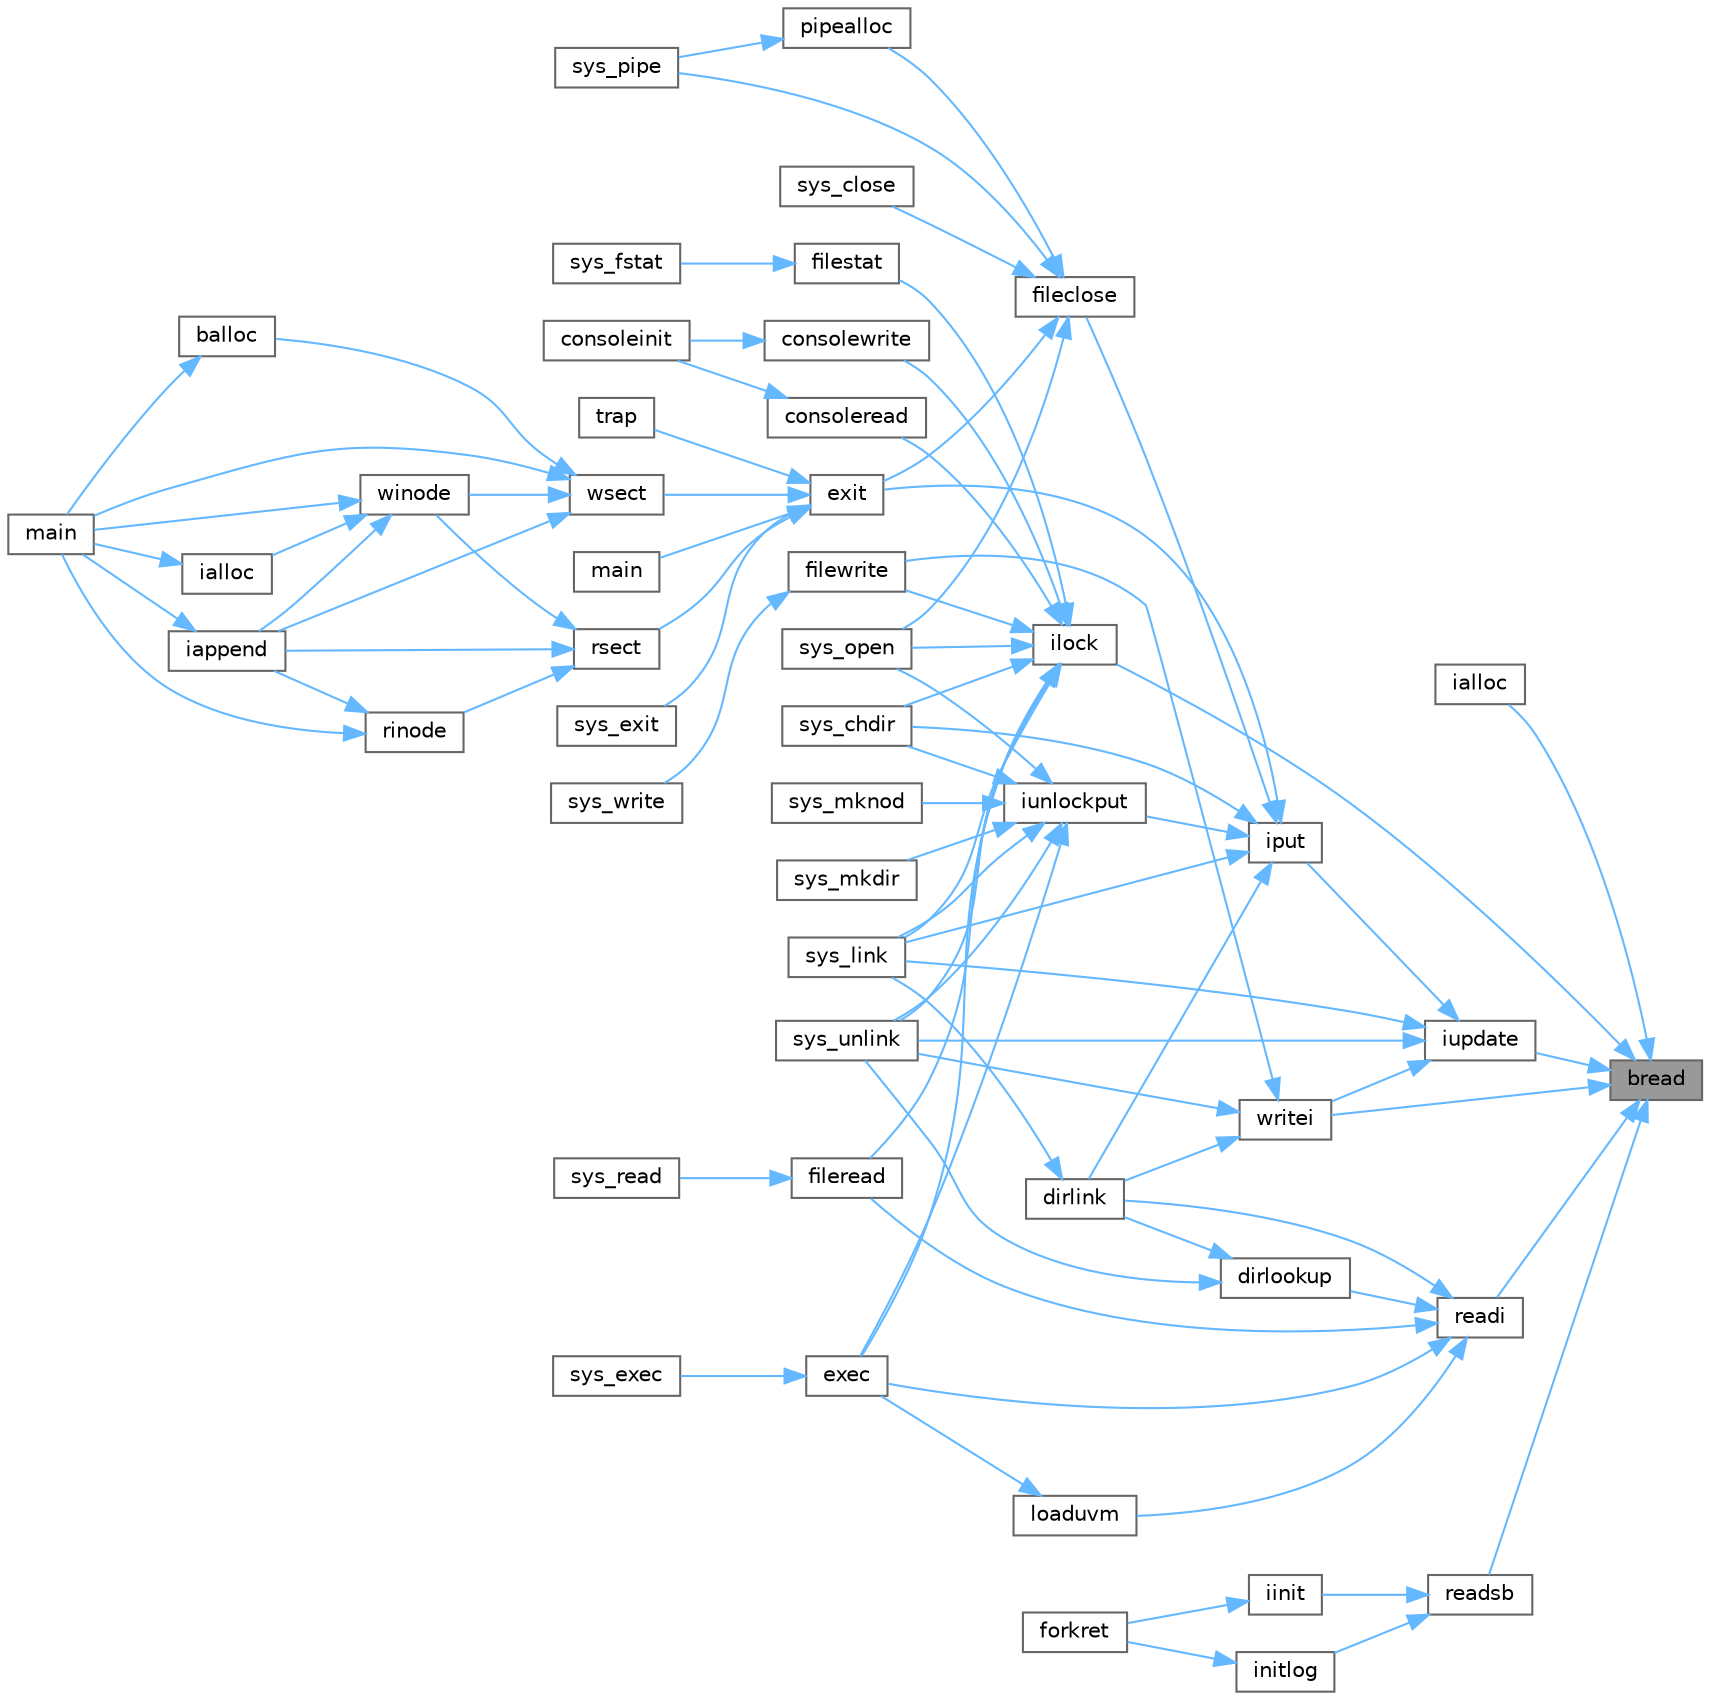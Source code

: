 digraph "bread"
{
 // LATEX_PDF_SIZE
  bgcolor="transparent";
  edge [fontname=Helvetica,fontsize=10,labelfontname=Helvetica,labelfontsize=10];
  node [fontname=Helvetica,fontsize=10,shape=box,height=0.2,width=0.4];
  rankdir="RL";
  Node1 [id="Node000001",label="bread",height=0.2,width=0.4,color="gray40", fillcolor="grey60", style="filled", fontcolor="black",tooltip=" "];
  Node1 -> Node2 [id="edge1_Node000001_Node000002",dir="back",color="steelblue1",style="solid",tooltip=" "];
  Node2 [id="Node000002",label="ialloc",height=0.2,width=0.4,color="grey40", fillcolor="white", style="filled",URL="$d2/d5a/fs_8c.html#af95049367381647bc9487af49724b869",tooltip=" "];
  Node1 -> Node3 [id="edge2_Node000001_Node000003",dir="back",color="steelblue1",style="solid",tooltip=" "];
  Node3 [id="Node000003",label="ilock",height=0.2,width=0.4,color="grey40", fillcolor="white", style="filled",URL="$d2/d5a/fs_8c.html#aed28187406d84a3aa71f10c6235a03ec",tooltip=" "];
  Node3 -> Node4 [id="edge3_Node000003_Node000004",dir="back",color="steelblue1",style="solid",tooltip=" "];
  Node4 [id="Node000004",label="consoleread",height=0.2,width=0.4,color="grey40", fillcolor="white", style="filled",URL="$d0/d56/console_8c.html#a28ac85a90987662e306ca8efbfe16074",tooltip=" "];
  Node4 -> Node5 [id="edge4_Node000004_Node000005",dir="back",color="steelblue1",style="solid",tooltip=" "];
  Node5 [id="Node000005",label="consoleinit",height=0.2,width=0.4,color="grey40", fillcolor="white", style="filled",URL="$d0/d56/console_8c.html#ab508ff0f4db26fe35cd25fa648f9ee75",tooltip=" "];
  Node3 -> Node6 [id="edge5_Node000003_Node000006",dir="back",color="steelblue1",style="solid",tooltip=" "];
  Node6 [id="Node000006",label="consolewrite",height=0.2,width=0.4,color="grey40", fillcolor="white", style="filled",URL="$d0/d56/console_8c.html#a6af7eb39268127d389792cec37785666",tooltip=" "];
  Node6 -> Node5 [id="edge6_Node000006_Node000005",dir="back",color="steelblue1",style="solid",tooltip=" "];
  Node3 -> Node7 [id="edge7_Node000003_Node000007",dir="back",color="steelblue1",style="solid",tooltip=" "];
  Node7 [id="Node000007",label="exec",height=0.2,width=0.4,color="grey40", fillcolor="white", style="filled",URL="$df/dc9/exec_8c.html#ace32454ed0d37834dcb1cb4f8b727e6e",tooltip=" "];
  Node7 -> Node8 [id="edge8_Node000007_Node000008",dir="back",color="steelblue1",style="solid",tooltip=" "];
  Node8 [id="Node000008",label="sys_exec",height=0.2,width=0.4,color="grey40", fillcolor="white", style="filled",URL="$d1/d14/sysfile_8c.html#aeaa813ddeb6a5fac3c45714c7351c526",tooltip=" "];
  Node3 -> Node9 [id="edge9_Node000003_Node000009",dir="back",color="steelblue1",style="solid",tooltip=" "];
  Node9 [id="Node000009",label="fileread",height=0.2,width=0.4,color="grey40", fillcolor="white", style="filled",URL="$d6/d13/file_8c.html#a1dc8c87c7e48bdaaf98e9c7047928f29",tooltip=" "];
  Node9 -> Node10 [id="edge10_Node000009_Node000010",dir="back",color="steelblue1",style="solid",tooltip=" "];
  Node10 [id="Node000010",label="sys_read",height=0.2,width=0.4,color="grey40", fillcolor="white", style="filled",URL="$d1/d14/sysfile_8c.html#a54bf714d9e898cbdcbc061b280bbfae0",tooltip=" "];
  Node3 -> Node11 [id="edge11_Node000003_Node000011",dir="back",color="steelblue1",style="solid",tooltip=" "];
  Node11 [id="Node000011",label="filestat",height=0.2,width=0.4,color="grey40", fillcolor="white", style="filled",URL="$d6/d13/file_8c.html#afff8e849fa54dea2a5a27dbb97474607",tooltip=" "];
  Node11 -> Node12 [id="edge12_Node000011_Node000012",dir="back",color="steelblue1",style="solid",tooltip=" "];
  Node12 [id="Node000012",label="sys_fstat",height=0.2,width=0.4,color="grey40", fillcolor="white", style="filled",URL="$d1/d14/sysfile_8c.html#ac243c8f20f5fb2e3e257b5007af2c204",tooltip=" "];
  Node3 -> Node13 [id="edge13_Node000003_Node000013",dir="back",color="steelblue1",style="solid",tooltip=" "];
  Node13 [id="Node000013",label="filewrite",height=0.2,width=0.4,color="grey40", fillcolor="white", style="filled",URL="$d6/d13/file_8c.html#ab8de757a0a9f58dcc6511ea5e46ebb88",tooltip=" "];
  Node13 -> Node14 [id="edge14_Node000013_Node000014",dir="back",color="steelblue1",style="solid",tooltip=" "];
  Node14 [id="Node000014",label="sys_write",height=0.2,width=0.4,color="grey40", fillcolor="white", style="filled",URL="$d1/d14/sysfile_8c.html#a687d939a9e4792af15db96f2c2f34378",tooltip=" "];
  Node3 -> Node15 [id="edge15_Node000003_Node000015",dir="back",color="steelblue1",style="solid",tooltip=" "];
  Node15 [id="Node000015",label="sys_chdir",height=0.2,width=0.4,color="grey40", fillcolor="white", style="filled",URL="$d1/d14/sysfile_8c.html#ad1c5f8693cb35b9605fee09eebdda640",tooltip=" "];
  Node3 -> Node16 [id="edge16_Node000003_Node000016",dir="back",color="steelblue1",style="solid",tooltip=" "];
  Node16 [id="Node000016",label="sys_link",height=0.2,width=0.4,color="grey40", fillcolor="white", style="filled",URL="$d1/d14/sysfile_8c.html#a759600870314007ac558871239122fb7",tooltip=" "];
  Node3 -> Node17 [id="edge17_Node000003_Node000017",dir="back",color="steelblue1",style="solid",tooltip=" "];
  Node17 [id="Node000017",label="sys_open",height=0.2,width=0.4,color="grey40", fillcolor="white", style="filled",URL="$d1/d14/sysfile_8c.html#a74e45efc661ca17c068bc283b3842e6d",tooltip=" "];
  Node3 -> Node18 [id="edge18_Node000003_Node000018",dir="back",color="steelblue1",style="solid",tooltip=" "];
  Node18 [id="Node000018",label="sys_unlink",height=0.2,width=0.4,color="grey40", fillcolor="white", style="filled",URL="$d1/d14/sysfile_8c.html#ae1e58ee11d41f643929520d8c1640da7",tooltip=" "];
  Node1 -> Node19 [id="edge19_Node000001_Node000019",dir="back",color="steelblue1",style="solid",tooltip=" "];
  Node19 [id="Node000019",label="iupdate",height=0.2,width=0.4,color="grey40", fillcolor="white", style="filled",URL="$d2/d5a/fs_8c.html#a7220afa8e5f4bea540eb95879ea7df6e",tooltip=" "];
  Node19 -> Node20 [id="edge20_Node000019_Node000020",dir="back",color="steelblue1",style="solid",tooltip=" "];
  Node20 [id="Node000020",label="iput",height=0.2,width=0.4,color="grey40", fillcolor="white", style="filled",URL="$d2/d5a/fs_8c.html#ab3c447f135c68e4c3c1f8d5866f6e77b",tooltip=" "];
  Node20 -> Node21 [id="edge21_Node000020_Node000021",dir="back",color="steelblue1",style="solid",tooltip=" "];
  Node21 [id="Node000021",label="dirlink",height=0.2,width=0.4,color="grey40", fillcolor="white", style="filled",URL="$d2/d5a/fs_8c.html#a69a135a0e8a06d9f306d77ebc0c1f7a0",tooltip=" "];
  Node21 -> Node16 [id="edge22_Node000021_Node000016",dir="back",color="steelblue1",style="solid",tooltip=" "];
  Node20 -> Node22 [id="edge23_Node000020_Node000022",dir="back",color="steelblue1",style="solid",tooltip=" "];
  Node22 [id="Node000022",label="exit",height=0.2,width=0.4,color="grey40", fillcolor="white", style="filled",URL="$d3/dda/proc_8c.html#aaf98ef7cdde3a0dfb2e49919de3298b1",tooltip=" "];
  Node22 -> Node23 [id="edge24_Node000022_Node000023",dir="back",color="steelblue1",style="solid",tooltip=" "];
  Node23 [id="Node000023",label="main",height=0.2,width=0.4,color="grey40", fillcolor="white", style="filled",URL="$d1/d6a/hello_8c.html#a0ddf1224851353fc92bfbff6f499fa97",tooltip=" "];
  Node22 -> Node24 [id="edge25_Node000022_Node000024",dir="back",color="steelblue1",style="solid",tooltip=" "];
  Node24 [id="Node000024",label="rsect",height=0.2,width=0.4,color="grey40", fillcolor="white", style="filled",URL="$d7/d1f/mkfs_8c.html#a22ea835ad23cd716a962f30e4882ee80",tooltip=" "];
  Node24 -> Node25 [id="edge26_Node000024_Node000025",dir="back",color="steelblue1",style="solid",tooltip=" "];
  Node25 [id="Node000025",label="iappend",height=0.2,width=0.4,color="grey40", fillcolor="white", style="filled",URL="$d7/d1f/mkfs_8c.html#a268b61616f575ff072f5bb34c83e02e9",tooltip=" "];
  Node25 -> Node26 [id="edge27_Node000025_Node000026",dir="back",color="steelblue1",style="solid",tooltip=" "];
  Node26 [id="Node000026",label="main",height=0.2,width=0.4,color="grey40", fillcolor="white", style="filled",URL="$d7/d1f/mkfs_8c.html#a0ddf1224851353fc92bfbff6f499fa97",tooltip=" "];
  Node24 -> Node27 [id="edge28_Node000024_Node000027",dir="back",color="steelblue1",style="solid",tooltip=" "];
  Node27 [id="Node000027",label="rinode",height=0.2,width=0.4,color="grey40", fillcolor="white", style="filled",URL="$d7/d1f/mkfs_8c.html#a3b6cb1258a963010211a8e5ddf99defe",tooltip=" "];
  Node27 -> Node25 [id="edge29_Node000027_Node000025",dir="back",color="steelblue1",style="solid",tooltip=" "];
  Node27 -> Node26 [id="edge30_Node000027_Node000026",dir="back",color="steelblue1",style="solid",tooltip=" "];
  Node24 -> Node28 [id="edge31_Node000024_Node000028",dir="back",color="steelblue1",style="solid",tooltip=" "];
  Node28 [id="Node000028",label="winode",height=0.2,width=0.4,color="grey40", fillcolor="white", style="filled",URL="$d7/d1f/mkfs_8c.html#a2540c48cea7dc865909cfb3f8450a887",tooltip=" "];
  Node28 -> Node29 [id="edge32_Node000028_Node000029",dir="back",color="steelblue1",style="solid",tooltip=" "];
  Node29 [id="Node000029",label="ialloc",height=0.2,width=0.4,color="grey40", fillcolor="white", style="filled",URL="$d7/d1f/mkfs_8c.html#a341af7faeda3d6fcb57a5a9fe3a0104a",tooltip=" "];
  Node29 -> Node26 [id="edge33_Node000029_Node000026",dir="back",color="steelblue1",style="solid",tooltip=" "];
  Node28 -> Node25 [id="edge34_Node000028_Node000025",dir="back",color="steelblue1",style="solid",tooltip=" "];
  Node28 -> Node26 [id="edge35_Node000028_Node000026",dir="back",color="steelblue1",style="solid",tooltip=" "];
  Node22 -> Node30 [id="edge36_Node000022_Node000030",dir="back",color="steelblue1",style="solid",tooltip=" "];
  Node30 [id="Node000030",label="sys_exit",height=0.2,width=0.4,color="grey40", fillcolor="white", style="filled",URL="$dd/d35/sysproc_8c.html#aee72faa31a0c32b410aba558ef1d59f2",tooltip=" "];
  Node22 -> Node31 [id="edge37_Node000022_Node000031",dir="back",color="steelblue1",style="solid",tooltip=" "];
  Node31 [id="Node000031",label="trap",height=0.2,width=0.4,color="grey40", fillcolor="white", style="filled",URL="$dc/d6f/trap_8c.html#a372d166e36c086c91e5f5d81e5fead3a",tooltip=" "];
  Node22 -> Node32 [id="edge38_Node000022_Node000032",dir="back",color="steelblue1",style="solid",tooltip=" "];
  Node32 [id="Node000032",label="wsect",height=0.2,width=0.4,color="grey40", fillcolor="white", style="filled",URL="$d7/d1f/mkfs_8c.html#ac62d827d836d1807e4d6f365f32348bb",tooltip=" "];
  Node32 -> Node33 [id="edge39_Node000032_Node000033",dir="back",color="steelblue1",style="solid",tooltip=" "];
  Node33 [id="Node000033",label="balloc",height=0.2,width=0.4,color="grey40", fillcolor="white", style="filled",URL="$d7/d1f/mkfs_8c.html#a327cdfc7a74165d8922ec6c8ba256906",tooltip=" "];
  Node33 -> Node26 [id="edge40_Node000033_Node000026",dir="back",color="steelblue1",style="solid",tooltip=" "];
  Node32 -> Node25 [id="edge41_Node000032_Node000025",dir="back",color="steelblue1",style="solid",tooltip=" "];
  Node32 -> Node26 [id="edge42_Node000032_Node000026",dir="back",color="steelblue1",style="solid",tooltip=" "];
  Node32 -> Node28 [id="edge43_Node000032_Node000028",dir="back",color="steelblue1",style="solid",tooltip=" "];
  Node20 -> Node34 [id="edge44_Node000020_Node000034",dir="back",color="steelblue1",style="solid",tooltip=" "];
  Node34 [id="Node000034",label="fileclose",height=0.2,width=0.4,color="grey40", fillcolor="white", style="filled",URL="$d6/d13/file_8c.html#ae557c81ab89c24219146144bb6adaa2c",tooltip=" "];
  Node34 -> Node22 [id="edge45_Node000034_Node000022",dir="back",color="steelblue1",style="solid",tooltip=" "];
  Node34 -> Node35 [id="edge46_Node000034_Node000035",dir="back",color="steelblue1",style="solid",tooltip=" "];
  Node35 [id="Node000035",label="pipealloc",height=0.2,width=0.4,color="grey40", fillcolor="white", style="filled",URL="$d1/d47/pipe_8c.html#a9d6f0c526148e6002b6776619c7563e6",tooltip=" "];
  Node35 -> Node36 [id="edge47_Node000035_Node000036",dir="back",color="steelblue1",style="solid",tooltip=" "];
  Node36 [id="Node000036",label="sys_pipe",height=0.2,width=0.4,color="grey40", fillcolor="white", style="filled",URL="$d1/d14/sysfile_8c.html#a9a70db941def46ec25939e6c2d30e399",tooltip=" "];
  Node34 -> Node37 [id="edge48_Node000034_Node000037",dir="back",color="steelblue1",style="solid",tooltip=" "];
  Node37 [id="Node000037",label="sys_close",height=0.2,width=0.4,color="grey40", fillcolor="white", style="filled",URL="$d1/d14/sysfile_8c.html#a32945488fd39bc405757177b37cd2250",tooltip=" "];
  Node34 -> Node17 [id="edge49_Node000034_Node000017",dir="back",color="steelblue1",style="solid",tooltip=" "];
  Node34 -> Node36 [id="edge50_Node000034_Node000036",dir="back",color="steelblue1",style="solid",tooltip=" "];
  Node20 -> Node38 [id="edge51_Node000020_Node000038",dir="back",color="steelblue1",style="solid",tooltip=" "];
  Node38 [id="Node000038",label="iunlockput",height=0.2,width=0.4,color="grey40", fillcolor="white", style="filled",URL="$d2/d5a/fs_8c.html#a207b3008bae35596c55ec7c4fc6875eb",tooltip=" "];
  Node38 -> Node7 [id="edge52_Node000038_Node000007",dir="back",color="steelblue1",style="solid",tooltip=" "];
  Node38 -> Node15 [id="edge53_Node000038_Node000015",dir="back",color="steelblue1",style="solid",tooltip=" "];
  Node38 -> Node16 [id="edge54_Node000038_Node000016",dir="back",color="steelblue1",style="solid",tooltip=" "];
  Node38 -> Node39 [id="edge55_Node000038_Node000039",dir="back",color="steelblue1",style="solid",tooltip=" "];
  Node39 [id="Node000039",label="sys_mkdir",height=0.2,width=0.4,color="grey40", fillcolor="white", style="filled",URL="$d1/d14/sysfile_8c.html#a057e5bce2de7a87ebfd2dc33967bca4a",tooltip=" "];
  Node38 -> Node40 [id="edge56_Node000038_Node000040",dir="back",color="steelblue1",style="solid",tooltip=" "];
  Node40 [id="Node000040",label="sys_mknod",height=0.2,width=0.4,color="grey40", fillcolor="white", style="filled",URL="$d1/d14/sysfile_8c.html#a25697aa3d828b5878d38170d724adb27",tooltip=" "];
  Node38 -> Node17 [id="edge57_Node000038_Node000017",dir="back",color="steelblue1",style="solid",tooltip=" "];
  Node38 -> Node18 [id="edge58_Node000038_Node000018",dir="back",color="steelblue1",style="solid",tooltip=" "];
  Node20 -> Node15 [id="edge59_Node000020_Node000015",dir="back",color="steelblue1",style="solid",tooltip=" "];
  Node20 -> Node16 [id="edge60_Node000020_Node000016",dir="back",color="steelblue1",style="solid",tooltip=" "];
  Node19 -> Node16 [id="edge61_Node000019_Node000016",dir="back",color="steelblue1",style="solid",tooltip=" "];
  Node19 -> Node18 [id="edge62_Node000019_Node000018",dir="back",color="steelblue1",style="solid",tooltip=" "];
  Node19 -> Node41 [id="edge63_Node000019_Node000041",dir="back",color="steelblue1",style="solid",tooltip=" "];
  Node41 [id="Node000041",label="writei",height=0.2,width=0.4,color="grey40", fillcolor="white", style="filled",URL="$d2/d5a/fs_8c.html#a15858f4d8a4cc1def3d84d03c312836b",tooltip=" "];
  Node41 -> Node21 [id="edge64_Node000041_Node000021",dir="back",color="steelblue1",style="solid",tooltip=" "];
  Node41 -> Node13 [id="edge65_Node000041_Node000013",dir="back",color="steelblue1",style="solid",tooltip=" "];
  Node41 -> Node18 [id="edge66_Node000041_Node000018",dir="back",color="steelblue1",style="solid",tooltip=" "];
  Node1 -> Node42 [id="edge67_Node000001_Node000042",dir="back",color="steelblue1",style="solid",tooltip=" "];
  Node42 [id="Node000042",label="readi",height=0.2,width=0.4,color="grey40", fillcolor="white", style="filled",URL="$d2/d5a/fs_8c.html#a3aba1fa9f6789d09356aec5b96d91fa8",tooltip=" "];
  Node42 -> Node21 [id="edge68_Node000042_Node000021",dir="back",color="steelblue1",style="solid",tooltip=" "];
  Node42 -> Node43 [id="edge69_Node000042_Node000043",dir="back",color="steelblue1",style="solid",tooltip=" "];
  Node43 [id="Node000043",label="dirlookup",height=0.2,width=0.4,color="grey40", fillcolor="white", style="filled",URL="$d2/d5a/fs_8c.html#a5341068f021beac8cf0032b97d231e6f",tooltip=" "];
  Node43 -> Node21 [id="edge70_Node000043_Node000021",dir="back",color="steelblue1",style="solid",tooltip=" "];
  Node43 -> Node18 [id="edge71_Node000043_Node000018",dir="back",color="steelblue1",style="solid",tooltip=" "];
  Node42 -> Node7 [id="edge72_Node000042_Node000007",dir="back",color="steelblue1",style="solid",tooltip=" "];
  Node42 -> Node9 [id="edge73_Node000042_Node000009",dir="back",color="steelblue1",style="solid",tooltip=" "];
  Node42 -> Node44 [id="edge74_Node000042_Node000044",dir="back",color="steelblue1",style="solid",tooltip=" "];
  Node44 [id="Node000044",label="loaduvm",height=0.2,width=0.4,color="grey40", fillcolor="white", style="filled",URL="$de/de9/vm_8c.html#a201acc8337a2893268b61ea5a1ee0d53",tooltip=" "];
  Node44 -> Node7 [id="edge75_Node000044_Node000007",dir="back",color="steelblue1",style="solid",tooltip=" "];
  Node1 -> Node45 [id="edge76_Node000001_Node000045",dir="back",color="steelblue1",style="solid",tooltip=" "];
  Node45 [id="Node000045",label="readsb",height=0.2,width=0.4,color="grey40", fillcolor="white", style="filled",URL="$d2/d5a/fs_8c.html#aff0080b2133027be2e525ca088b40e78",tooltip=" "];
  Node45 -> Node46 [id="edge77_Node000045_Node000046",dir="back",color="steelblue1",style="solid",tooltip=" "];
  Node46 [id="Node000046",label="iinit",height=0.2,width=0.4,color="grey40", fillcolor="white", style="filled",URL="$d2/d5a/fs_8c.html#a301761a27cf266e0bad483272fb31a3c",tooltip=" "];
  Node46 -> Node47 [id="edge78_Node000046_Node000047",dir="back",color="steelblue1",style="solid",tooltip=" "];
  Node47 [id="Node000047",label="forkret",height=0.2,width=0.4,color="grey40", fillcolor="white", style="filled",URL="$d3/dda/proc_8c.html#a11c5d62d28e8121e75235d361158156e",tooltip=" "];
  Node45 -> Node48 [id="edge79_Node000045_Node000048",dir="back",color="steelblue1",style="solid",tooltip=" "];
  Node48 [id="Node000048",label="initlog",height=0.2,width=0.4,color="grey40", fillcolor="white", style="filled",URL="$d7/df8/log_8c.html#ad5e79aaefb91f41b9ef6aeae7ecf4708",tooltip=" "];
  Node48 -> Node47 [id="edge80_Node000048_Node000047",dir="back",color="steelblue1",style="solid",tooltip=" "];
  Node1 -> Node41 [id="edge81_Node000001_Node000041",dir="back",color="steelblue1",style="solid",tooltip=" "];
}
